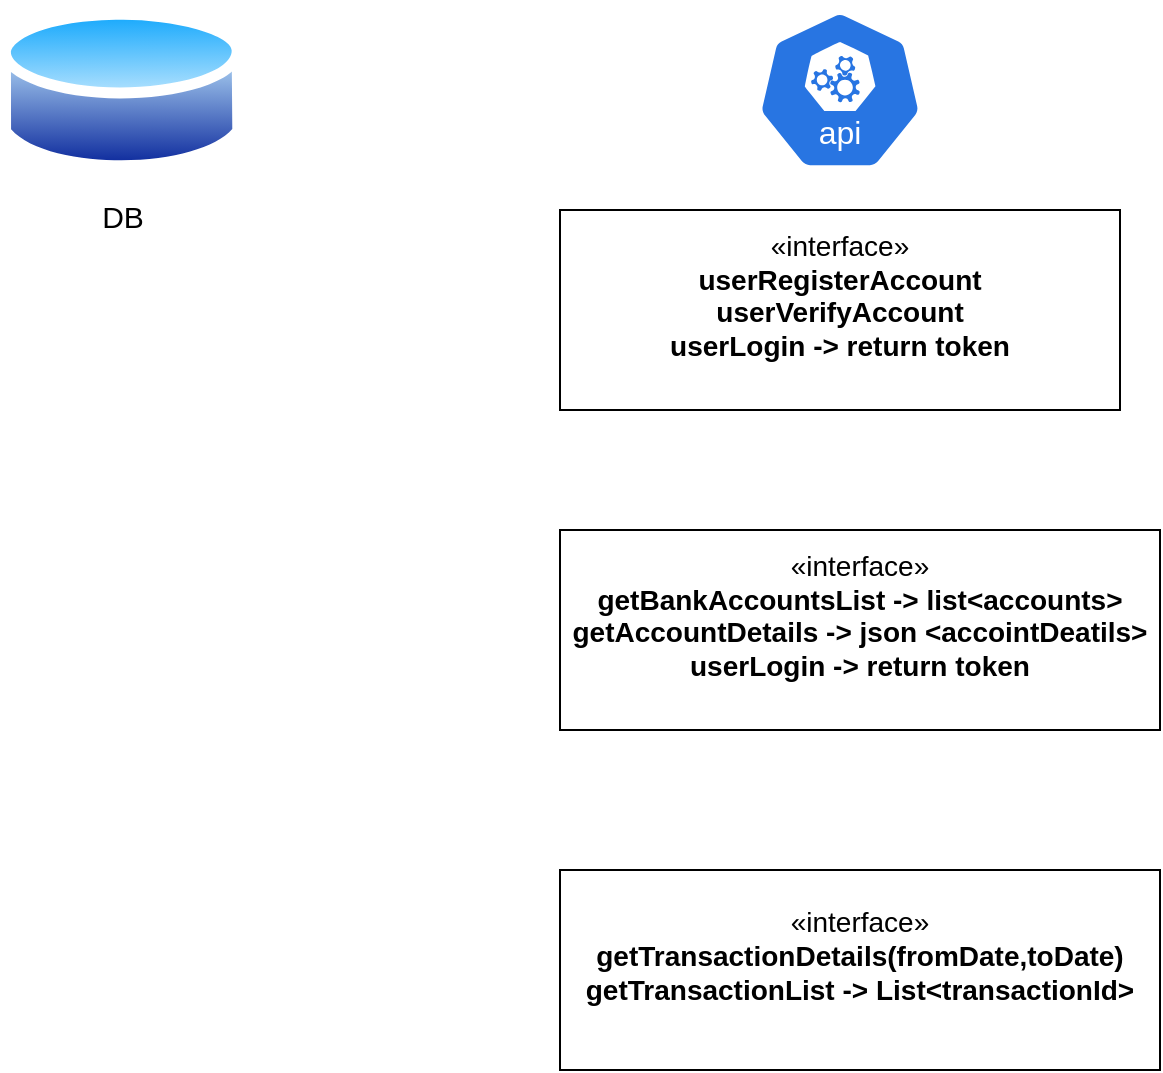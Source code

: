 <mxfile version="26.2.12">
  <diagram name="Page-1" id="P04iQsn40nOnHYt584Wb">
    <mxGraphModel dx="1428" dy="783" grid="1" gridSize="10" guides="1" tooltips="1" connect="1" arrows="1" fold="1" page="1" pageScale="1" pageWidth="850" pageHeight="1100" math="0" shadow="0">
      <root>
        <mxCell id="0" />
        <mxCell id="1" parent="0" />
        <mxCell id="qClTNM0V3BNYC2tbr2i5-1" value="&lt;font style=&quot;font-size: 15px;&quot;&gt;DB&lt;/font&gt;" style="image;aspect=fixed;perimeter=ellipsePerimeter;html=1;align=center;shadow=0;dashed=0;spacingTop=3;image=img/lib/active_directory/database.svg;" vertex="1" parent="1">
          <mxGeometry x="50" y="75" width="121.62" height="90" as="geometry" />
        </mxCell>
        <mxCell id="qClTNM0V3BNYC2tbr2i5-2" value="" style="aspect=fixed;sketch=0;html=1;dashed=0;whitespace=wrap;verticalLabelPosition=bottom;verticalAlign=top;fillColor=#2875E2;strokeColor=#ffffff;points=[[0.005,0.63,0],[0.1,0.2,0],[0.9,0.2,0],[0.5,0,0],[0.995,0.63,0],[0.72,0.99,0],[0.5,1,0],[0.28,0.99,0]];shape=mxgraph.kubernetes.icon2;kubernetesLabel=1;prIcon=api" vertex="1" parent="1">
          <mxGeometry x="428.34" y="80" width="83.33" height="80" as="geometry" />
        </mxCell>
        <mxCell id="qClTNM0V3BNYC2tbr2i5-3" value="&lt;font style=&quot;font-size: 14px;&quot;&gt;«interface»&lt;br&gt;&lt;/font&gt;&lt;b&gt;&lt;font style=&quot;font-size: 14px;&quot;&gt;userRegisterAccount&lt;br&gt;userVerifyAccount&lt;br&gt;userLogin -&amp;gt; return token&lt;br&gt;&lt;/font&gt;&lt;br&gt;&lt;/b&gt;" style="html=1;whiteSpace=wrap;" vertex="1" parent="1">
          <mxGeometry x="330" y="180" width="280" height="100" as="geometry" />
        </mxCell>
        <mxCell id="qClTNM0V3BNYC2tbr2i5-4" value="&lt;font style=&quot;font-size: 14px;&quot;&gt;«interface»&lt;br&gt;&lt;/font&gt;&lt;b&gt;&lt;font style=&quot;font-size: 14px;&quot;&gt;getBankAccountsList -&amp;gt; list&amp;lt;accounts&amp;gt;&lt;br&gt;getAccountDetails -&amp;gt; json &amp;lt;accointDeatils&amp;gt;&lt;br&gt;userLogin -&amp;gt; return token&lt;br&gt;&lt;/font&gt;&lt;br&gt;&lt;/b&gt;" style="html=1;whiteSpace=wrap;" vertex="1" parent="1">
          <mxGeometry x="330" y="340" width="300" height="100" as="geometry" />
        </mxCell>
        <mxCell id="qClTNM0V3BNYC2tbr2i5-5" value="&lt;font style=&quot;font-size: 14px;&quot;&gt;«interface»&lt;br&gt;&lt;/font&gt;&lt;b&gt;&lt;font style=&quot;font-size: 14px;&quot;&gt;getTransactionDetails(fromDate,toDate)&lt;br&gt;getTransactionList -&amp;gt; List&amp;lt;transactionId&amp;gt;&lt;br&gt;&lt;/font&gt;&lt;br&gt;&lt;/b&gt;" style="html=1;whiteSpace=wrap;" vertex="1" parent="1">
          <mxGeometry x="330" y="510" width="300" height="100" as="geometry" />
        </mxCell>
      </root>
    </mxGraphModel>
  </diagram>
</mxfile>
